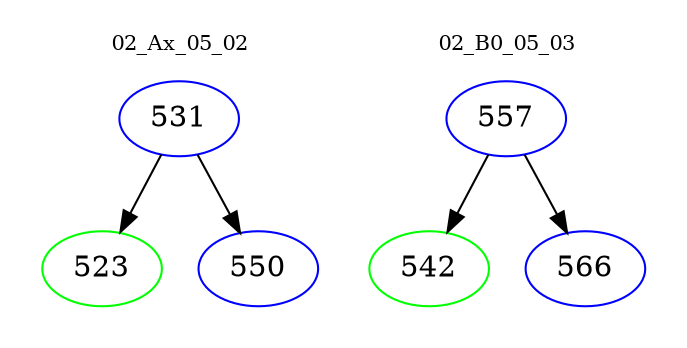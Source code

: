 digraph{
subgraph cluster_0 {
color = white
label = "02_Ax_05_02";
fontsize=10;
T0_531 [label="531", color="blue"]
T0_531 -> T0_523 [color="black"]
T0_523 [label="523", color="green"]
T0_531 -> T0_550 [color="black"]
T0_550 [label="550", color="blue"]
}
subgraph cluster_1 {
color = white
label = "02_B0_05_03";
fontsize=10;
T1_557 [label="557", color="blue"]
T1_557 -> T1_542 [color="black"]
T1_542 [label="542", color="green"]
T1_557 -> T1_566 [color="black"]
T1_566 [label="566", color="blue"]
}
}
